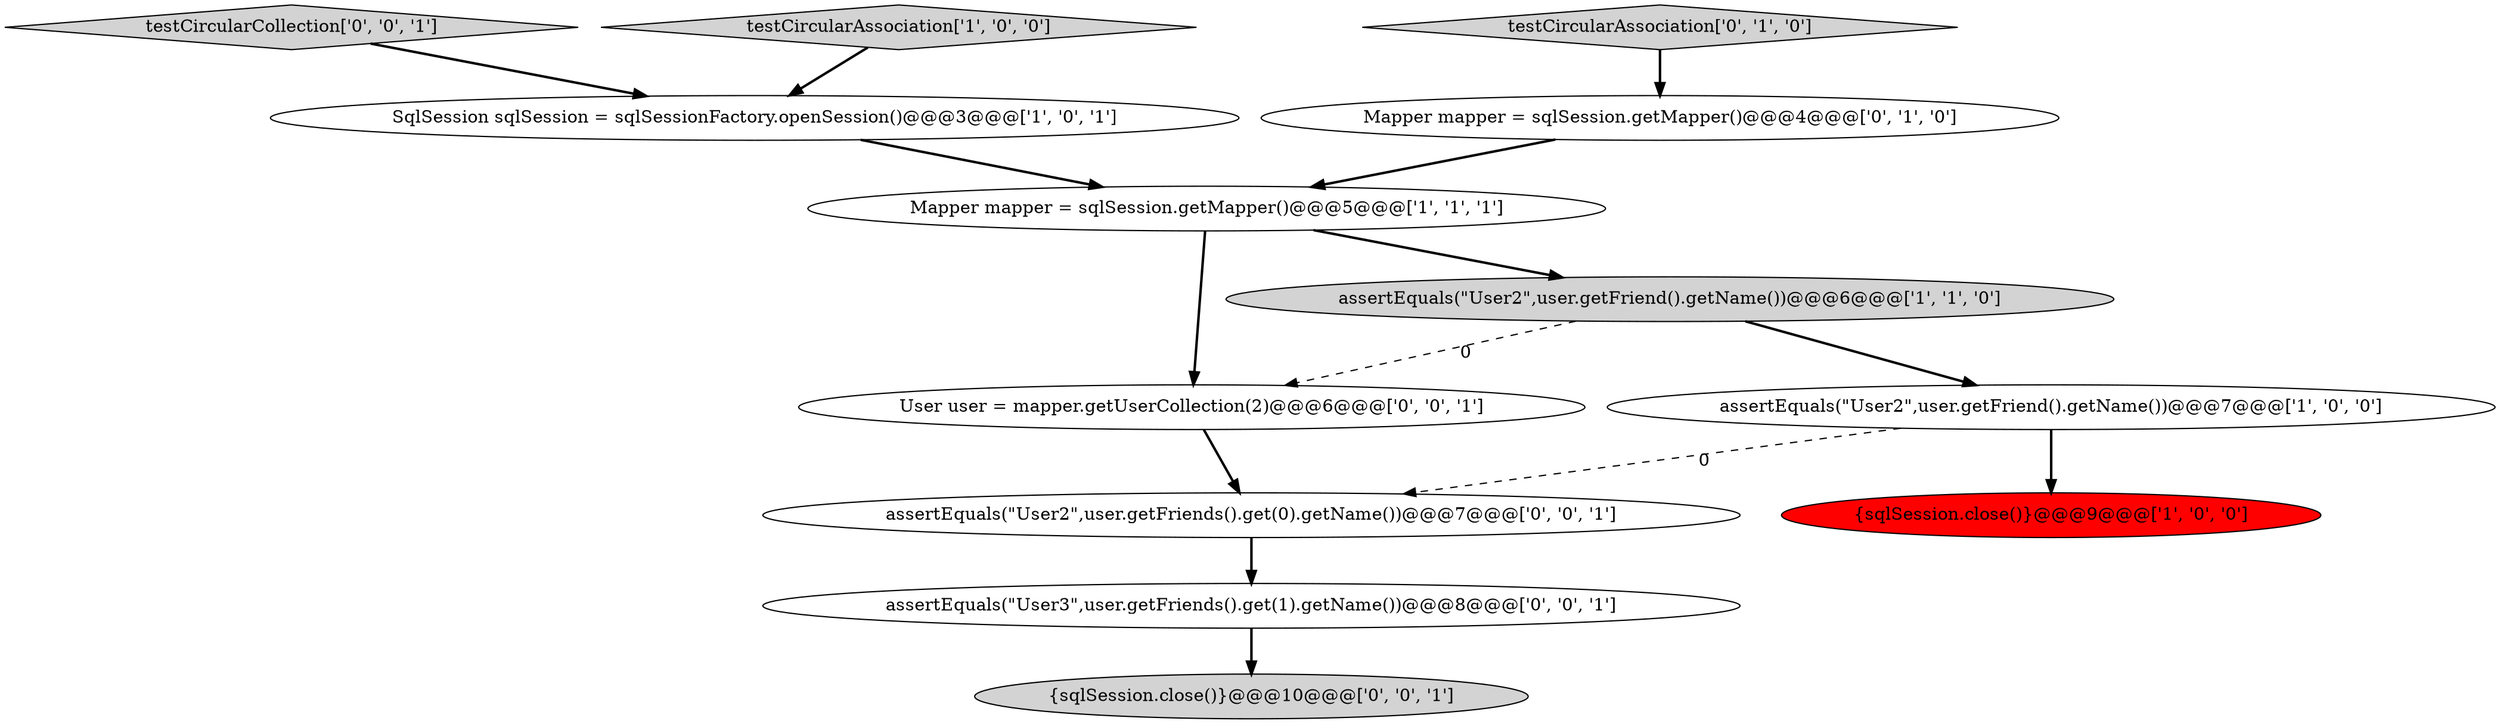 digraph {
6 [style = filled, label = "Mapper mapper = sqlSession.getMapper()@@@4@@@['0', '1', '0']", fillcolor = white, shape = ellipse image = "AAA0AAABBB2BBB"];
4 [style = filled, label = "Mapper mapper = sqlSession.getMapper()@@@5@@@['1', '1', '1']", fillcolor = white, shape = ellipse image = "AAA0AAABBB1BBB"];
10 [style = filled, label = "assertEquals(\"User2\",user.getFriends().get(0).getName())@@@7@@@['0', '0', '1']", fillcolor = white, shape = ellipse image = "AAA0AAABBB3BBB"];
12 [style = filled, label = "{sqlSession.close()}@@@10@@@['0', '0', '1']", fillcolor = lightgray, shape = ellipse image = "AAA0AAABBB3BBB"];
1 [style = filled, label = "assertEquals(\"User2\",user.getFriend().getName())@@@7@@@['1', '0', '0']", fillcolor = white, shape = ellipse image = "AAA0AAABBB1BBB"];
9 [style = filled, label = "testCircularCollection['0', '0', '1']", fillcolor = lightgray, shape = diamond image = "AAA0AAABBB3BBB"];
8 [style = filled, label = "User user = mapper.getUserCollection(2)@@@6@@@['0', '0', '1']", fillcolor = white, shape = ellipse image = "AAA0AAABBB3BBB"];
2 [style = filled, label = "{sqlSession.close()}@@@9@@@['1', '0', '0']", fillcolor = red, shape = ellipse image = "AAA1AAABBB1BBB"];
0 [style = filled, label = "SqlSession sqlSession = sqlSessionFactory.openSession()@@@3@@@['1', '0', '1']", fillcolor = white, shape = ellipse image = "AAA0AAABBB1BBB"];
5 [style = filled, label = "assertEquals(\"User2\",user.getFriend().getName())@@@6@@@['1', '1', '0']", fillcolor = lightgray, shape = ellipse image = "AAA0AAABBB1BBB"];
7 [style = filled, label = "testCircularAssociation['0', '1', '0']", fillcolor = lightgray, shape = diamond image = "AAA0AAABBB2BBB"];
3 [style = filled, label = "testCircularAssociation['1', '0', '0']", fillcolor = lightgray, shape = diamond image = "AAA0AAABBB1BBB"];
11 [style = filled, label = "assertEquals(\"User3\",user.getFriends().get(1).getName())@@@8@@@['0', '0', '1']", fillcolor = white, shape = ellipse image = "AAA0AAABBB3BBB"];
5->8 [style = dashed, label="0"];
4->8 [style = bold, label=""];
5->1 [style = bold, label=""];
6->4 [style = bold, label=""];
8->10 [style = bold, label=""];
1->2 [style = bold, label=""];
11->12 [style = bold, label=""];
1->10 [style = dashed, label="0"];
9->0 [style = bold, label=""];
0->4 [style = bold, label=""];
4->5 [style = bold, label=""];
3->0 [style = bold, label=""];
7->6 [style = bold, label=""];
10->11 [style = bold, label=""];
}
